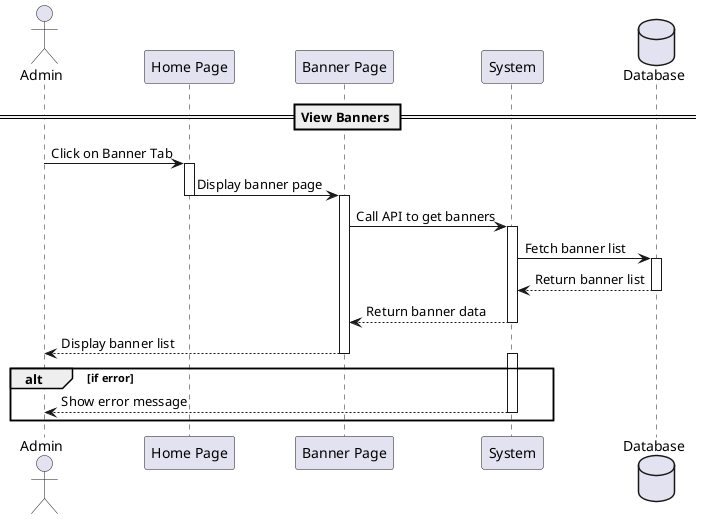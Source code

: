 @startuml
actor Admin
participant "Home Page" as HomePage
participant "Banner Page" as BannerPage
participant System
database Database

== View Banners ==
Admin -> HomePage : Click on Banner Tab
activate HomePage
HomePage -> BannerPage : Display banner page
deactivate HomePage

activate BannerPage
BannerPage -> System : Call API to get banners
activate System
System -> Database : Fetch banner list
activate Database
Database --> System : Return banner list
deactivate Database
System --> BannerPage : Return banner data
deactivate System
BannerPage --> Admin : Display banner list
deactivate BannerPage

alt if error
    activate System
    System --> Admin : Show error message
    deactivate System
end
@enduml

